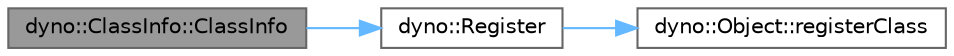 digraph "dyno::ClassInfo::ClassInfo"
{
 // LATEX_PDF_SIZE
  bgcolor="transparent";
  edge [fontname=Helvetica,fontsize=10,labelfontname=Helvetica,labelfontsize=10];
  node [fontname=Helvetica,fontsize=10,shape=box,height=0.2,width=0.4];
  rankdir="LR";
  Node1 [id="Node000001",label="dyno::ClassInfo::ClassInfo",height=0.2,width=0.4,color="gray40", fillcolor="grey60", style="filled", fontcolor="black",tooltip=" "];
  Node1 -> Node2 [id="edge1_Node000001_Node000002",color="steelblue1",style="solid",tooltip=" "];
  Node2 [id="Node000002",label="dyno::Register",height=0.2,width=0.4,color="grey40", fillcolor="white", style="filled",URL="$namespacedyno.html#a4ef83a0045a30b672a011b9cb8fbb865",tooltip=" "];
  Node2 -> Node3 [id="edge2_Node000002_Node000003",color="steelblue1",style="solid",tooltip=" "];
  Node3 [id="Node000003",label="dyno::Object::registerClass",height=0.2,width=0.4,color="grey40", fillcolor="white", style="filled",URL="$classdyno_1_1_object.html#a819ad107273ddc0b12b7c286ec8f120f",tooltip=" "];
}
